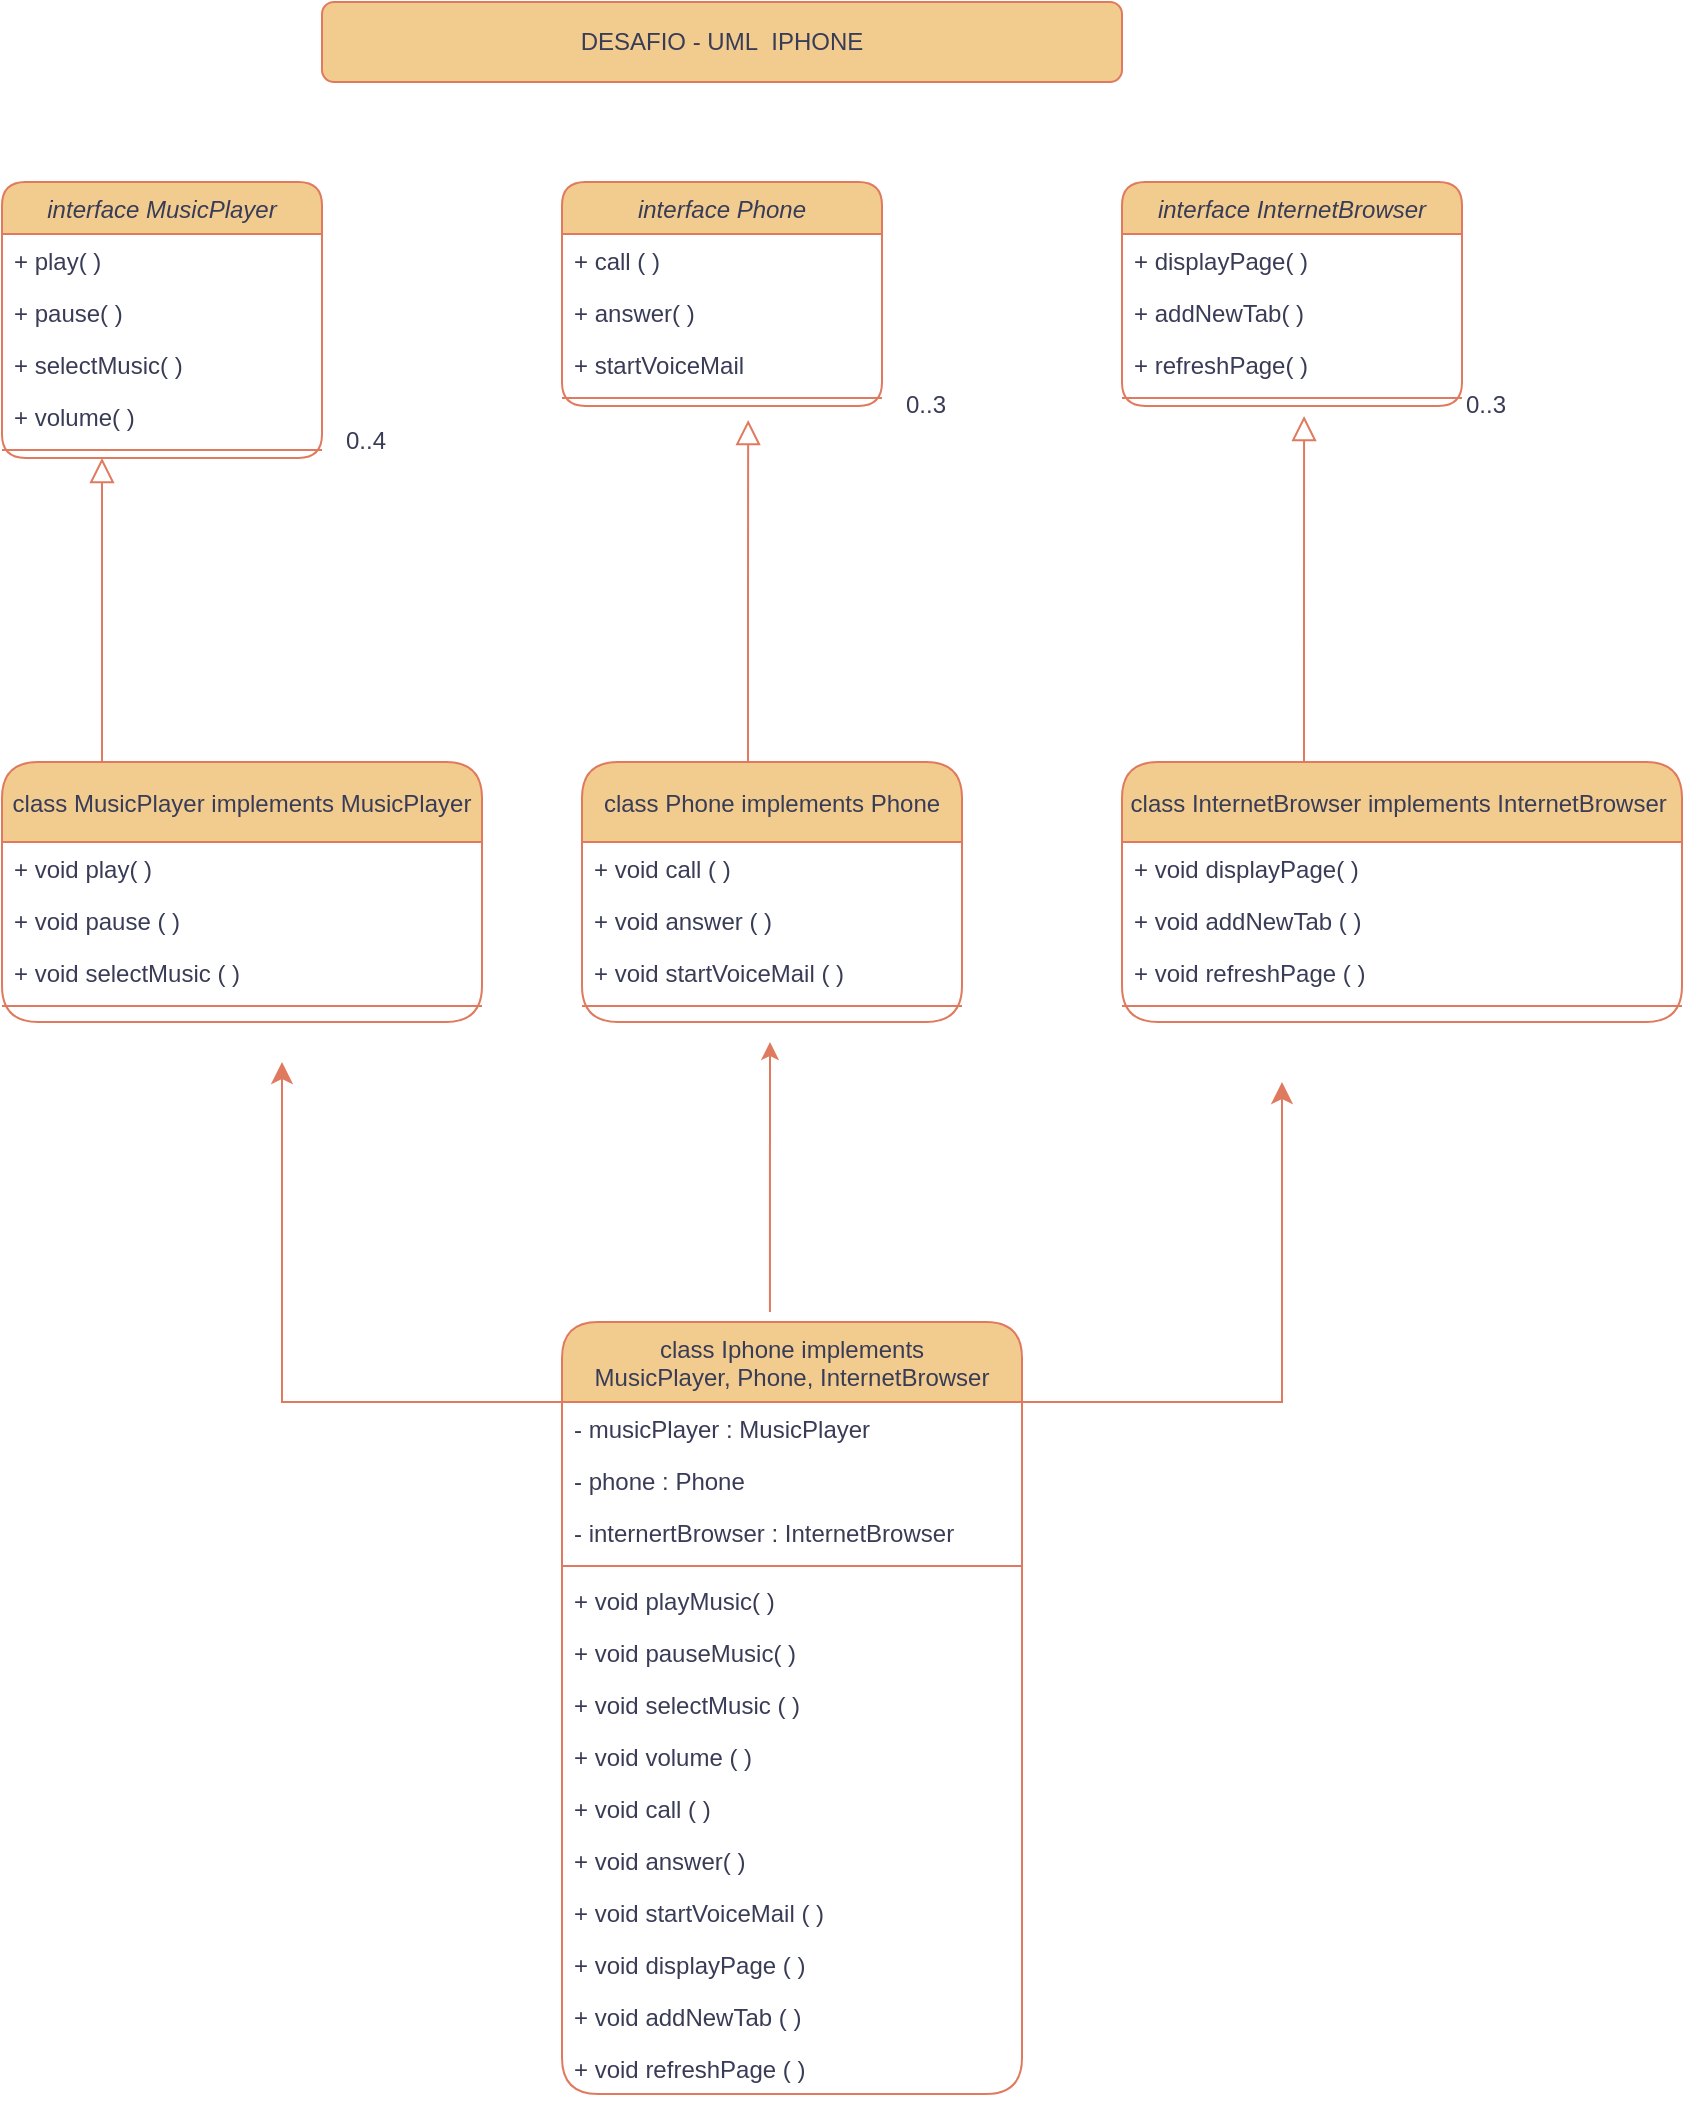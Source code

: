 <mxfile version="23.1.8" type="github">
  <diagram id="C5RBs43oDa-KdzZeNtuy" name="Page-1">
    <mxGraphModel dx="949" dy="729" grid="1" gridSize="10" guides="1" tooltips="1" connect="1" arrows="1" fold="1" page="1" pageScale="1" pageWidth="827" pageHeight="1169" background="#ffffff" math="0" shadow="0">
      <root>
        <mxCell id="WIyWlLk6GJQsqaUBKTNV-0" />
        <mxCell id="WIyWlLk6GJQsqaUBKTNV-1" parent="WIyWlLk6GJQsqaUBKTNV-0" />
        <mxCell id="zkfFHV4jXpPFQw0GAbJ--0" value="interface MusicPlayer" style="swimlane;fontStyle=2;align=center;verticalAlign=top;childLayout=stackLayout;horizontal=1;startSize=26;horizontalStack=0;resizeParent=1;resizeLast=0;collapsible=1;marginBottom=0;rounded=1;shadow=0;strokeWidth=1;labelBackgroundColor=none;fillColor=#F2CC8F;strokeColor=#E07A5F;fontColor=#393C56;" parent="WIyWlLk6GJQsqaUBKTNV-1" vertex="1">
          <mxGeometry x="40" y="110" width="160" height="138" as="geometry">
            <mxRectangle x="230" y="140" width="160" height="26" as="alternateBounds" />
          </mxGeometry>
        </mxCell>
        <mxCell id="zkfFHV4jXpPFQw0GAbJ--1" value="+ play( )&#xa;" style="text;align=left;verticalAlign=top;spacingLeft=4;spacingRight=4;overflow=hidden;rotatable=0;points=[[0,0.5],[1,0.5]];portConstraint=eastwest;rounded=1;labelBackgroundColor=none;fontColor=#393C56;" parent="zkfFHV4jXpPFQw0GAbJ--0" vertex="1">
          <mxGeometry y="26" width="160" height="26" as="geometry" />
        </mxCell>
        <mxCell id="zkfFHV4jXpPFQw0GAbJ--2" value="+ pause( )" style="text;align=left;verticalAlign=top;spacingLeft=4;spacingRight=4;overflow=hidden;rotatable=0;points=[[0,0.5],[1,0.5]];portConstraint=eastwest;rounded=1;shadow=0;html=0;labelBackgroundColor=none;fontColor=#393C56;" parent="zkfFHV4jXpPFQw0GAbJ--0" vertex="1">
          <mxGeometry y="52" width="160" height="26" as="geometry" />
        </mxCell>
        <mxCell id="qcJTce8fbNsRkuW7G0DH-18" value="+ selectMusic( )" style="text;align=left;verticalAlign=top;spacingLeft=4;spacingRight=4;overflow=hidden;rotatable=0;points=[[0,0.5],[1,0.5]];portConstraint=eastwest;rounded=1;shadow=0;html=0;labelBackgroundColor=none;fontColor=#393C56;" vertex="1" parent="zkfFHV4jXpPFQw0GAbJ--0">
          <mxGeometry y="78" width="160" height="26" as="geometry" />
        </mxCell>
        <mxCell id="zkfFHV4jXpPFQw0GAbJ--3" value="+ volume( )" style="text;align=left;verticalAlign=top;spacingLeft=4;spacingRight=4;overflow=hidden;rotatable=0;points=[[0,0.5],[1,0.5]];portConstraint=eastwest;rounded=1;shadow=0;html=0;labelBackgroundColor=none;fontColor=#393C56;" parent="zkfFHV4jXpPFQw0GAbJ--0" vertex="1">
          <mxGeometry y="104" width="160" height="26" as="geometry" />
        </mxCell>
        <mxCell id="zkfFHV4jXpPFQw0GAbJ--4" value="" style="line;html=1;strokeWidth=1;align=left;verticalAlign=middle;spacingTop=-1;spacingLeft=3;spacingRight=3;rotatable=0;labelPosition=right;points=[];portConstraint=eastwest;rounded=1;labelBackgroundColor=none;fillColor=#F2CC8F;strokeColor=#E07A5F;fontColor=#393C56;" parent="zkfFHV4jXpPFQw0GAbJ--0" vertex="1">
          <mxGeometry y="130" width="160" height="8" as="geometry" />
        </mxCell>
        <mxCell id="zkfFHV4jXpPFQw0GAbJ--6" value="class MusicPlayer implements MusicPlayer" style="swimlane;fontStyle=0;align=center;verticalAlign=middle;childLayout=stackLayout;horizontal=1;startSize=40;horizontalStack=0;resizeParent=1;resizeLast=0;collapsible=1;marginBottom=0;rounded=1;shadow=0;strokeWidth=1;labelBackgroundColor=none;fillColor=#F2CC8F;strokeColor=#E07A5F;fontColor=#393C56;" parent="WIyWlLk6GJQsqaUBKTNV-1" vertex="1">
          <mxGeometry x="40" y="400" width="240" height="130" as="geometry">
            <mxRectangle x="20" y="400" width="160" height="26" as="alternateBounds" />
          </mxGeometry>
        </mxCell>
        <mxCell id="zkfFHV4jXpPFQw0GAbJ--7" value="+ void play( )" style="text;align=left;verticalAlign=top;spacingLeft=4;spacingRight=4;overflow=hidden;rotatable=0;points=[[0,0.5],[1,0.5]];portConstraint=eastwest;rounded=1;fontStyle=0;labelBackgroundColor=none;fontColor=#393C56;" parent="zkfFHV4jXpPFQw0GAbJ--6" vertex="1">
          <mxGeometry y="40" width="240" height="26" as="geometry" />
        </mxCell>
        <mxCell id="zkfFHV4jXpPFQw0GAbJ--8" value="+ void pause ( )" style="text;align=left;verticalAlign=top;spacingLeft=4;spacingRight=4;overflow=hidden;rotatable=0;points=[[0,0.5],[1,0.5]];portConstraint=eastwest;rounded=1;shadow=0;html=0;fontStyle=0;labelBackgroundColor=none;fontColor=#393C56;" parent="zkfFHV4jXpPFQw0GAbJ--6" vertex="1">
          <mxGeometry y="66" width="240" height="26" as="geometry" />
        </mxCell>
        <mxCell id="qcJTce8fbNsRkuW7G0DH-49" value="+ void selectMusic ( )" style="text;align=left;verticalAlign=top;spacingLeft=4;spacingRight=4;overflow=hidden;rotatable=0;points=[[0,0.5],[1,0.5]];portConstraint=eastwest;rounded=1;shadow=0;html=0;fontStyle=0;labelBackgroundColor=none;fontColor=#393C56;" vertex="1" parent="zkfFHV4jXpPFQw0GAbJ--6">
          <mxGeometry y="92" width="240" height="26" as="geometry" />
        </mxCell>
        <mxCell id="zkfFHV4jXpPFQw0GAbJ--9" value="" style="line;html=1;strokeWidth=1;align=left;verticalAlign=middle;spacingTop=-1;spacingLeft=3;spacingRight=3;rotatable=0;labelPosition=right;points=[];portConstraint=eastwest;rounded=1;labelBackgroundColor=none;fillColor=#F2CC8F;strokeColor=#E07A5F;fontColor=#393C56;" parent="zkfFHV4jXpPFQw0GAbJ--6" vertex="1">
          <mxGeometry y="118" width="240" height="8" as="geometry" />
        </mxCell>
        <mxCell id="zkfFHV4jXpPFQw0GAbJ--12" value="" style="endArrow=block;endSize=10;endFill=0;shadow=0;strokeWidth=1;rounded=1;edgeStyle=elbowEdgeStyle;elbow=vertical;labelBackgroundColor=none;strokeColor=#E07A5F;fontColor=default;" parent="WIyWlLk6GJQsqaUBKTNV-1" source="zkfFHV4jXpPFQw0GAbJ--6" target="zkfFHV4jXpPFQw0GAbJ--0" edge="1">
          <mxGeometry width="160" relative="1" as="geometry">
            <mxPoint x="200" y="273" as="sourcePoint" />
            <mxPoint x="200" y="273" as="targetPoint" />
            <Array as="points">
              <mxPoint x="90" y="320" />
              <mxPoint x="70" y="330" />
              <mxPoint x="130" y="370" />
            </Array>
          </mxGeometry>
        </mxCell>
        <mxCell id="zkfFHV4jXpPFQw0GAbJ--17" value="class Iphone implements&#xa;MusicPlayer, Phone, InternetBrowser&#xa; " style="swimlane;fontStyle=0;align=center;verticalAlign=top;childLayout=stackLayout;horizontal=1;startSize=40;horizontalStack=0;resizeParent=1;resizeLast=0;collapsible=1;marginBottom=0;rounded=1;shadow=0;strokeWidth=1;labelBackgroundColor=none;fillColor=#F2CC8F;strokeColor=#E07A5F;fontColor=#393C56;" parent="WIyWlLk6GJQsqaUBKTNV-1" vertex="1">
          <mxGeometry x="320" y="680" width="230" height="386" as="geometry">
            <mxRectangle x="550" y="140" width="160" height="26" as="alternateBounds" />
          </mxGeometry>
        </mxCell>
        <mxCell id="zkfFHV4jXpPFQw0GAbJ--18" value="- musicPlayer : MusicPlayer&#xa;" style="text;align=left;verticalAlign=top;spacingLeft=4;spacingRight=4;overflow=hidden;rotatable=0;points=[[0,0.5],[1,0.5]];portConstraint=eastwest;rounded=1;labelBackgroundColor=none;fontColor=#393C56;" parent="zkfFHV4jXpPFQw0GAbJ--17" vertex="1">
          <mxGeometry y="40" width="230" height="26" as="geometry" />
        </mxCell>
        <mxCell id="zkfFHV4jXpPFQw0GAbJ--19" value="- phone : Phone&#xa;" style="text;align=left;verticalAlign=top;spacingLeft=4;spacingRight=4;overflow=hidden;rotatable=0;points=[[0,0.5],[1,0.5]];portConstraint=eastwest;rounded=1;shadow=0;html=0;labelBackgroundColor=none;fontColor=#393C56;" parent="zkfFHV4jXpPFQw0GAbJ--17" vertex="1">
          <mxGeometry y="66" width="230" height="26" as="geometry" />
        </mxCell>
        <mxCell id="zkfFHV4jXpPFQw0GAbJ--20" value="- internertBrowser : InternetBrowser" style="text;align=left;verticalAlign=top;spacingLeft=4;spacingRight=4;overflow=hidden;rotatable=0;points=[[0,0.5],[1,0.5]];portConstraint=eastwest;rounded=1;shadow=0;html=0;labelBackgroundColor=none;fontColor=#393C56;" parent="zkfFHV4jXpPFQw0GAbJ--17" vertex="1">
          <mxGeometry y="92" width="230" height="26" as="geometry" />
        </mxCell>
        <mxCell id="zkfFHV4jXpPFQw0GAbJ--23" value="" style="line;html=1;strokeWidth=1;align=left;verticalAlign=middle;spacingTop=-1;spacingLeft=3;spacingRight=3;rotatable=0;labelPosition=right;points=[];portConstraint=eastwest;rounded=1;labelBackgroundColor=none;fillColor=#F2CC8F;strokeColor=#E07A5F;fontColor=#393C56;" parent="zkfFHV4jXpPFQw0GAbJ--17" vertex="1">
          <mxGeometry y="118" width="230" height="8" as="geometry" />
        </mxCell>
        <mxCell id="zkfFHV4jXpPFQw0GAbJ--24" value="+ void playMusic( )" style="text;align=left;verticalAlign=top;spacingLeft=4;spacingRight=4;overflow=hidden;rotatable=0;points=[[0,0.5],[1,0.5]];portConstraint=eastwest;rounded=1;labelBackgroundColor=none;fontColor=#393C56;" parent="zkfFHV4jXpPFQw0GAbJ--17" vertex="1">
          <mxGeometry y="126" width="230" height="26" as="geometry" />
        </mxCell>
        <mxCell id="zkfFHV4jXpPFQw0GAbJ--25" value="+ void pauseMusic( )&#xa;" style="text;align=left;verticalAlign=top;spacingLeft=4;spacingRight=4;overflow=hidden;rotatable=0;points=[[0,0.5],[1,0.5]];portConstraint=eastwest;rounded=1;labelBackgroundColor=none;fontColor=#393C56;" parent="zkfFHV4jXpPFQw0GAbJ--17" vertex="1">
          <mxGeometry y="152" width="230" height="26" as="geometry" />
        </mxCell>
        <mxCell id="qcJTce8fbNsRkuW7G0DH-22" value="+ void selectMusic ( )" style="text;align=left;verticalAlign=top;spacingLeft=4;spacingRight=4;overflow=hidden;rotatable=0;points=[[0,0.5],[1,0.5]];portConstraint=eastwest;rounded=1;labelBackgroundColor=none;fontColor=#393C56;" vertex="1" parent="zkfFHV4jXpPFQw0GAbJ--17">
          <mxGeometry y="178" width="230" height="26" as="geometry" />
        </mxCell>
        <mxCell id="qcJTce8fbNsRkuW7G0DH-23" value="+ void volume ( )" style="text;align=left;verticalAlign=top;spacingLeft=4;spacingRight=4;overflow=hidden;rotatable=0;points=[[0,0.5],[1,0.5]];portConstraint=eastwest;rounded=1;labelBackgroundColor=none;fontColor=#393C56;" vertex="1" parent="zkfFHV4jXpPFQw0GAbJ--17">
          <mxGeometry y="204" width="230" height="26" as="geometry" />
        </mxCell>
        <mxCell id="qcJTce8fbNsRkuW7G0DH-24" value="+ void call ( )" style="text;align=left;verticalAlign=top;spacingLeft=4;spacingRight=4;overflow=hidden;rotatable=0;points=[[0,0.5],[1,0.5]];portConstraint=eastwest;rounded=1;labelBackgroundColor=none;fontColor=#393C56;" vertex="1" parent="zkfFHV4jXpPFQw0GAbJ--17">
          <mxGeometry y="230" width="230" height="26" as="geometry" />
        </mxCell>
        <mxCell id="qcJTce8fbNsRkuW7G0DH-25" value="+ void answer( )" style="text;align=left;verticalAlign=top;spacingLeft=4;spacingRight=4;overflow=hidden;rotatable=0;points=[[0,0.5],[1,0.5]];portConstraint=eastwest;rounded=1;labelBackgroundColor=none;fontColor=#393C56;" vertex="1" parent="zkfFHV4jXpPFQw0GAbJ--17">
          <mxGeometry y="256" width="230" height="26" as="geometry" />
        </mxCell>
        <mxCell id="qcJTce8fbNsRkuW7G0DH-26" value="+ void startVoiceMail ( )" style="text;align=left;verticalAlign=top;spacingLeft=4;spacingRight=4;overflow=hidden;rotatable=0;points=[[0,0.5],[1,0.5]];portConstraint=eastwest;rounded=1;labelBackgroundColor=none;fontColor=#393C56;" vertex="1" parent="zkfFHV4jXpPFQw0GAbJ--17">
          <mxGeometry y="282" width="230" height="26" as="geometry" />
        </mxCell>
        <mxCell id="qcJTce8fbNsRkuW7G0DH-27" value="+ void displayPage ( )" style="text;align=left;verticalAlign=top;spacingLeft=4;spacingRight=4;overflow=hidden;rotatable=0;points=[[0,0.5],[1,0.5]];portConstraint=eastwest;rounded=1;labelBackgroundColor=none;fontColor=#393C56;" vertex="1" parent="zkfFHV4jXpPFQw0GAbJ--17">
          <mxGeometry y="308" width="230" height="26" as="geometry" />
        </mxCell>
        <mxCell id="qcJTce8fbNsRkuW7G0DH-28" value="+ void addNewTab ( )" style="text;align=left;verticalAlign=top;spacingLeft=4;spacingRight=4;overflow=hidden;rotatable=0;points=[[0,0.5],[1,0.5]];portConstraint=eastwest;rounded=1;labelBackgroundColor=none;fontColor=#393C56;" vertex="1" parent="zkfFHV4jXpPFQw0GAbJ--17">
          <mxGeometry y="334" width="230" height="26" as="geometry" />
        </mxCell>
        <mxCell id="qcJTce8fbNsRkuW7G0DH-29" value="+ void refreshPage ( )" style="text;align=left;verticalAlign=top;spacingLeft=4;spacingRight=4;overflow=hidden;rotatable=0;points=[[0,0.5],[1,0.5]];portConstraint=eastwest;rounded=1;labelBackgroundColor=none;fontColor=#393C56;" vertex="1" parent="zkfFHV4jXpPFQw0GAbJ--17">
          <mxGeometry y="360" width="230" height="26" as="geometry" />
        </mxCell>
        <mxCell id="qcJTce8fbNsRkuW7G0DH-2" value="interface Phone" style="swimlane;fontStyle=2;align=center;verticalAlign=top;childLayout=stackLayout;horizontal=1;startSize=26;horizontalStack=0;resizeParent=1;resizeLast=0;collapsible=1;marginBottom=0;rounded=1;shadow=0;strokeWidth=1;labelBackgroundColor=none;fillColor=#F2CC8F;strokeColor=#E07A5F;fontColor=#393C56;" vertex="1" parent="WIyWlLk6GJQsqaUBKTNV-1">
          <mxGeometry x="320" y="110" width="160" height="112" as="geometry">
            <mxRectangle x="230" y="140" width="160" height="26" as="alternateBounds" />
          </mxGeometry>
        </mxCell>
        <mxCell id="qcJTce8fbNsRkuW7G0DH-3" value="+ call ( )" style="text;align=left;verticalAlign=top;spacingLeft=4;spacingRight=4;overflow=hidden;rotatable=0;points=[[0,0.5],[1,0.5]];portConstraint=eastwest;rounded=1;labelBackgroundColor=none;fontColor=#393C56;" vertex="1" parent="qcJTce8fbNsRkuW7G0DH-2">
          <mxGeometry y="26" width="160" height="26" as="geometry" />
        </mxCell>
        <mxCell id="qcJTce8fbNsRkuW7G0DH-4" value="+ answer( )" style="text;align=left;verticalAlign=top;spacingLeft=4;spacingRight=4;overflow=hidden;rotatable=0;points=[[0,0.5],[1,0.5]];portConstraint=eastwest;rounded=1;shadow=0;html=0;labelBackgroundColor=none;fontColor=#393C56;" vertex="1" parent="qcJTce8fbNsRkuW7G0DH-2">
          <mxGeometry y="52" width="160" height="26" as="geometry" />
        </mxCell>
        <mxCell id="qcJTce8fbNsRkuW7G0DH-16" value="+ startVoiceMail" style="text;align=left;verticalAlign=top;spacingLeft=4;spacingRight=4;overflow=hidden;rotatable=0;points=[[0,0.5],[1,0.5]];portConstraint=eastwest;rounded=1;shadow=0;html=0;labelBackgroundColor=none;fontColor=#393C56;" vertex="1" parent="qcJTce8fbNsRkuW7G0DH-2">
          <mxGeometry y="78" width="160" height="26" as="geometry" />
        </mxCell>
        <mxCell id="qcJTce8fbNsRkuW7G0DH-6" value="" style="line;html=1;strokeWidth=1;align=left;verticalAlign=middle;spacingTop=-1;spacingLeft=3;spacingRight=3;rotatable=0;labelPosition=right;points=[];portConstraint=eastwest;rounded=1;labelBackgroundColor=none;fillColor=#F2CC8F;strokeColor=#E07A5F;fontColor=#393C56;" vertex="1" parent="qcJTce8fbNsRkuW7G0DH-2">
          <mxGeometry y="104" width="160" height="8" as="geometry" />
        </mxCell>
        <mxCell id="qcJTce8fbNsRkuW7G0DH-8" value="0..3" style="resizable=0;align=left;verticalAlign=bottom;labelBackgroundColor=none;fontSize=12;rounded=1;fillColor=#F2CC8F;strokeColor=#E07A5F;fontColor=#393C56;" connectable="0" vertex="1" parent="WIyWlLk6GJQsqaUBKTNV-1">
          <mxGeometry x="490" y="230" as="geometry" />
        </mxCell>
        <mxCell id="qcJTce8fbNsRkuW7G0DH-9" value="interface InternetBrowser" style="swimlane;fontStyle=2;align=center;verticalAlign=top;childLayout=stackLayout;horizontal=1;startSize=26;horizontalStack=0;resizeParent=1;resizeLast=0;collapsible=1;marginBottom=0;rounded=1;shadow=0;strokeWidth=1;labelBackgroundColor=none;fillColor=#F2CC8F;strokeColor=#E07A5F;fontColor=#393C56;" vertex="1" parent="WIyWlLk6GJQsqaUBKTNV-1">
          <mxGeometry x="600" y="110" width="170" height="112" as="geometry">
            <mxRectangle x="230" y="140" width="160" height="26" as="alternateBounds" />
          </mxGeometry>
        </mxCell>
        <mxCell id="qcJTce8fbNsRkuW7G0DH-10" value="+ displayPage( )" style="text;align=left;verticalAlign=top;spacingLeft=4;spacingRight=4;overflow=hidden;rotatable=0;points=[[0,0.5],[1,0.5]];portConstraint=eastwest;rounded=1;labelBackgroundColor=none;fontColor=#393C56;" vertex="1" parent="qcJTce8fbNsRkuW7G0DH-9">
          <mxGeometry y="26" width="170" height="26" as="geometry" />
        </mxCell>
        <mxCell id="qcJTce8fbNsRkuW7G0DH-11" value="+ addNewTab( )" style="text;align=left;verticalAlign=top;spacingLeft=4;spacingRight=4;overflow=hidden;rotatable=0;points=[[0,0.5],[1,0.5]];portConstraint=eastwest;rounded=1;shadow=0;html=0;labelBackgroundColor=none;fontColor=#393C56;" vertex="1" parent="qcJTce8fbNsRkuW7G0DH-9">
          <mxGeometry y="52" width="170" height="26" as="geometry" />
        </mxCell>
        <mxCell id="qcJTce8fbNsRkuW7G0DH-17" value="+ refreshPage( )" style="text;align=left;verticalAlign=top;spacingLeft=4;spacingRight=4;overflow=hidden;rotatable=0;points=[[0,0.5],[1,0.5]];portConstraint=eastwest;rounded=1;shadow=0;html=0;labelBackgroundColor=none;fontColor=#393C56;" vertex="1" parent="qcJTce8fbNsRkuW7G0DH-9">
          <mxGeometry y="78" width="170" height="26" as="geometry" />
        </mxCell>
        <mxCell id="qcJTce8fbNsRkuW7G0DH-13" value="" style="line;html=1;strokeWidth=1;align=left;verticalAlign=middle;spacingTop=-1;spacingLeft=3;spacingRight=3;rotatable=0;labelPosition=right;points=[];portConstraint=eastwest;rounded=1;labelBackgroundColor=none;fillColor=#F2CC8F;strokeColor=#E07A5F;fontColor=#393C56;" vertex="1" parent="qcJTce8fbNsRkuW7G0DH-9">
          <mxGeometry y="104" width="170" height="8" as="geometry" />
        </mxCell>
        <mxCell id="qcJTce8fbNsRkuW7G0DH-15" value="0..3" style="resizable=0;align=left;verticalAlign=bottom;labelBackgroundColor=none;fontSize=12;rounded=1;direction=west;fillColor=#F2CC8F;strokeColor=#E07A5F;fontColor=#393C56;" connectable="0" vertex="1" parent="WIyWlLk6GJQsqaUBKTNV-1">
          <mxGeometry x="770" y="230" as="geometry" />
        </mxCell>
        <mxCell id="qcJTce8fbNsRkuW7G0DH-21" value="DESAFIO - UML&amp;nbsp; IPHONE" style="whiteSpace=wrap;html=1;rounded=1;labelBackgroundColor=none;fillColor=#F2CC8F;strokeColor=#E07A5F;fontColor=#393C56;" vertex="1" parent="WIyWlLk6GJQsqaUBKTNV-1">
          <mxGeometry x="200" y="20" width="400" height="40" as="geometry" />
        </mxCell>
        <mxCell id="qcJTce8fbNsRkuW7G0DH-32" value="class Phone implements Phone" style="swimlane;fontStyle=0;align=center;verticalAlign=middle;childLayout=stackLayout;horizontal=1;startSize=40;horizontalStack=0;resizeParent=1;resizeLast=0;collapsible=1;marginBottom=0;rounded=1;shadow=0;strokeWidth=1;labelBackgroundColor=none;fillColor=#F2CC8F;strokeColor=#E07A5F;fontColor=#393C56;" vertex="1" parent="WIyWlLk6GJQsqaUBKTNV-1">
          <mxGeometry x="330" y="400" width="190" height="130" as="geometry">
            <mxRectangle x="20" y="400" width="160" height="26" as="alternateBounds" />
          </mxGeometry>
        </mxCell>
        <mxCell id="qcJTce8fbNsRkuW7G0DH-33" value="+ void call ( )" style="text;align=left;verticalAlign=top;spacingLeft=4;spacingRight=4;overflow=hidden;rotatable=0;points=[[0,0.5],[1,0.5]];portConstraint=eastwest;rounded=1;fontStyle=0;labelBackgroundColor=none;fontColor=#393C56;" vertex="1" parent="qcJTce8fbNsRkuW7G0DH-32">
          <mxGeometry y="40" width="190" height="26" as="geometry" />
        </mxCell>
        <mxCell id="qcJTce8fbNsRkuW7G0DH-34" value="+ void answer ( )" style="text;align=left;verticalAlign=top;spacingLeft=4;spacingRight=4;overflow=hidden;rotatable=0;points=[[0,0.5],[1,0.5]];portConstraint=eastwest;rounded=1;shadow=0;html=0;fontStyle=0;labelBackgroundColor=none;fontColor=#393C56;" vertex="1" parent="qcJTce8fbNsRkuW7G0DH-32">
          <mxGeometry y="66" width="190" height="26" as="geometry" />
        </mxCell>
        <mxCell id="qcJTce8fbNsRkuW7G0DH-40" value="+ void startVoiceMail ( )" style="text;align=left;verticalAlign=top;spacingLeft=4;spacingRight=4;overflow=hidden;rotatable=0;points=[[0,0.5],[1,0.5]];portConstraint=eastwest;rounded=1;shadow=0;html=0;fontStyle=0;labelBackgroundColor=none;fontColor=#393C56;" vertex="1" parent="qcJTce8fbNsRkuW7G0DH-32">
          <mxGeometry y="92" width="190" height="26" as="geometry" />
        </mxCell>
        <mxCell id="qcJTce8fbNsRkuW7G0DH-35" value="" style="line;html=1;strokeWidth=1;align=left;verticalAlign=middle;spacingTop=-1;spacingLeft=3;spacingRight=3;rotatable=0;labelPosition=right;points=[];portConstraint=eastwest;rounded=1;labelBackgroundColor=none;fillColor=#F2CC8F;strokeColor=#E07A5F;fontColor=#393C56;" vertex="1" parent="qcJTce8fbNsRkuW7G0DH-32">
          <mxGeometry y="118" width="190" height="8" as="geometry" />
        </mxCell>
        <mxCell id="qcJTce8fbNsRkuW7G0DH-37" value="0..4" style="resizable=0;align=left;verticalAlign=bottom;labelBackgroundColor=none;fontSize=12;rounded=1;direction=west;fillColor=#F2CC8F;strokeColor=#E07A5F;fontColor=#393C56;" connectable="0" vertex="1" parent="WIyWlLk6GJQsqaUBKTNV-1">
          <mxGeometry x="210" y="248" as="geometry" />
        </mxCell>
        <mxCell id="qcJTce8fbNsRkuW7G0DH-50" value="class InternetBrowser implements InternetBrowser " style="swimlane;fontStyle=0;align=center;verticalAlign=middle;childLayout=stackLayout;horizontal=1;startSize=40;horizontalStack=0;resizeParent=1;resizeLast=0;collapsible=1;marginBottom=0;rounded=1;shadow=0;strokeWidth=1;labelBackgroundColor=none;fillColor=#F2CC8F;strokeColor=#E07A5F;fontColor=#393C56;" vertex="1" parent="WIyWlLk6GJQsqaUBKTNV-1">
          <mxGeometry x="600" y="400" width="280" height="130" as="geometry">
            <mxRectangle x="20" y="400" width="160" height="26" as="alternateBounds" />
          </mxGeometry>
        </mxCell>
        <mxCell id="qcJTce8fbNsRkuW7G0DH-51" value="+ void displayPage( )" style="text;align=left;verticalAlign=top;spacingLeft=4;spacingRight=4;overflow=hidden;rotatable=0;points=[[0,0.5],[1,0.5]];portConstraint=eastwest;rounded=1;fontStyle=0;labelBackgroundColor=none;fontColor=#393C56;" vertex="1" parent="qcJTce8fbNsRkuW7G0DH-50">
          <mxGeometry y="40" width="280" height="26" as="geometry" />
        </mxCell>
        <mxCell id="qcJTce8fbNsRkuW7G0DH-52" value="+ void addNewTab ( )" style="text;align=left;verticalAlign=top;spacingLeft=4;spacingRight=4;overflow=hidden;rotatable=0;points=[[0,0.5],[1,0.5]];portConstraint=eastwest;rounded=1;shadow=0;html=0;fontStyle=0;labelBackgroundColor=none;fontColor=#393C56;" vertex="1" parent="qcJTce8fbNsRkuW7G0DH-50">
          <mxGeometry y="66" width="280" height="26" as="geometry" />
        </mxCell>
        <mxCell id="qcJTce8fbNsRkuW7G0DH-53" value="+ void refreshPage ( )" style="text;align=left;verticalAlign=top;spacingLeft=4;spacingRight=4;overflow=hidden;rotatable=0;points=[[0,0.5],[1,0.5]];portConstraint=eastwest;rounded=1;shadow=0;html=0;fontStyle=0;labelBackgroundColor=none;fontColor=#393C56;" vertex="1" parent="qcJTce8fbNsRkuW7G0DH-50">
          <mxGeometry y="92" width="280" height="26" as="geometry" />
        </mxCell>
        <mxCell id="qcJTce8fbNsRkuW7G0DH-54" value="" style="line;html=1;strokeWidth=1;align=left;verticalAlign=middle;spacingTop=-1;spacingLeft=3;spacingRight=3;rotatable=0;labelPosition=right;points=[];portConstraint=eastwest;rounded=1;labelBackgroundColor=none;fillColor=#F2CC8F;strokeColor=#E07A5F;fontColor=#393C56;" vertex="1" parent="qcJTce8fbNsRkuW7G0DH-50">
          <mxGeometry y="118" width="280" height="8" as="geometry" />
        </mxCell>
        <mxCell id="qcJTce8fbNsRkuW7G0DH-55" value="" style="endArrow=block;endSize=10;endFill=0;shadow=0;strokeWidth=1;rounded=1;edgeStyle=elbowEdgeStyle;elbow=vertical;entryX=0.563;entryY=0.875;entryDx=0;entryDy=0;entryPerimeter=0;labelBackgroundColor=none;strokeColor=#E07A5F;fontColor=default;" edge="1" parent="WIyWlLk6GJQsqaUBKTNV-1">
          <mxGeometry width="160" relative="1" as="geometry">
            <mxPoint x="413" y="400" as="sourcePoint" />
            <mxPoint x="413.08" y="229" as="targetPoint" />
            <Array as="points">
              <mxPoint x="413" y="320" />
              <mxPoint x="393" y="330" />
              <mxPoint x="453" y="370" />
            </Array>
          </mxGeometry>
        </mxCell>
        <mxCell id="qcJTce8fbNsRkuW7G0DH-56" value="" style="endArrow=block;endSize=10;endFill=0;shadow=0;strokeWidth=1;rounded=1;edgeStyle=elbowEdgeStyle;elbow=vertical;entryX=0.569;entryY=0.375;entryDx=0;entryDy=0;entryPerimeter=0;labelBackgroundColor=none;strokeColor=#E07A5F;fontColor=default;" edge="1" parent="WIyWlLk6GJQsqaUBKTNV-1">
          <mxGeometry width="160" relative="1" as="geometry">
            <mxPoint x="691" y="400" as="sourcePoint" />
            <mxPoint x="691.04" y="227" as="targetPoint" />
            <Array as="points">
              <mxPoint x="700" y="332" />
              <mxPoint x="670" y="322" />
              <mxPoint x="730" y="362" />
            </Array>
          </mxGeometry>
        </mxCell>
        <mxCell id="qcJTce8fbNsRkuW7G0DH-67" value="" style="edgeStyle=segmentEdgeStyle;endArrow=classic;html=1;curved=0;rounded=0;endSize=8;startSize=8;sourcePerimeterSpacing=0;targetPerimeterSpacing=0;labelBackgroundColor=none;strokeColor=#E07A5F;fontColor=default;" edge="1" parent="WIyWlLk6GJQsqaUBKTNV-1">
          <mxGeometry width="100" relative="1" as="geometry">
            <mxPoint x="550" y="720" as="sourcePoint" />
            <mxPoint x="680" y="560" as="targetPoint" />
            <Array as="points">
              <mxPoint x="570" y="720" />
              <mxPoint x="680" y="720" />
              <mxPoint x="680" y="620" />
            </Array>
          </mxGeometry>
        </mxCell>
        <mxCell id="qcJTce8fbNsRkuW7G0DH-68" value="" style="edgeStyle=segmentEdgeStyle;endArrow=classic;html=1;curved=0;rounded=0;endSize=8;startSize=8;sourcePerimeterSpacing=0;targetPerimeterSpacing=0;labelBackgroundColor=none;strokeColor=#E07A5F;fontColor=default;" edge="1" parent="WIyWlLk6GJQsqaUBKTNV-1">
          <mxGeometry width="100" relative="1" as="geometry">
            <mxPoint x="320" y="720" as="sourcePoint" />
            <mxPoint x="180" y="550" as="targetPoint" />
            <Array as="points">
              <mxPoint x="180" y="720" />
            </Array>
          </mxGeometry>
        </mxCell>
        <mxCell id="qcJTce8fbNsRkuW7G0DH-71" value="" style="edgeStyle=none;orthogonalLoop=1;jettySize=auto;html=1;rounded=1;exitX=0.452;exitY=-0.013;exitDx=0;exitDy=0;exitPerimeter=0;labelBackgroundColor=none;strokeColor=#E07A5F;fontColor=default;" edge="1" parent="WIyWlLk6GJQsqaUBKTNV-1" source="zkfFHV4jXpPFQw0GAbJ--17">
          <mxGeometry width="100" relative="1" as="geometry">
            <mxPoint x="370" y="590" as="sourcePoint" />
            <mxPoint x="424" y="540" as="targetPoint" />
            <Array as="points" />
          </mxGeometry>
        </mxCell>
      </root>
    </mxGraphModel>
  </diagram>
</mxfile>
